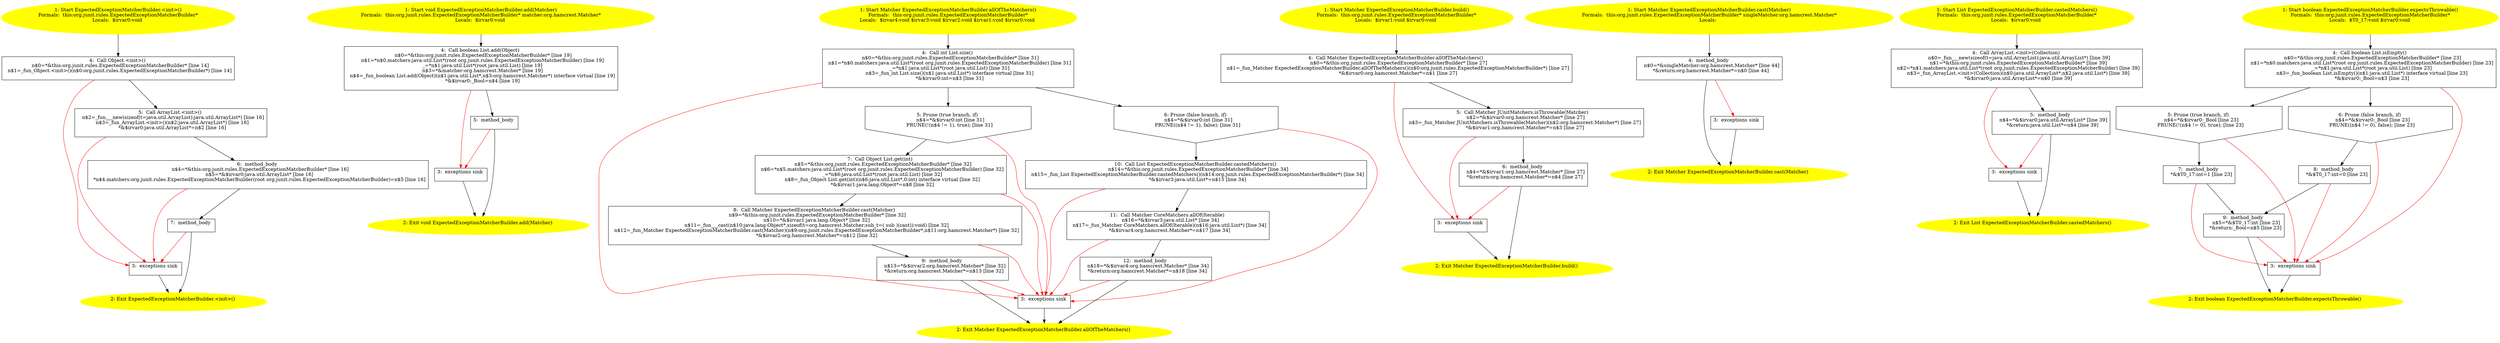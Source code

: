 /* @generated */
digraph cfg {
"org.junit.rules.ExpectedExceptionMatcherBuilder.<init>().5bcdaf49a9f376d0defe3aae1fb5182d_1" [label="1: Start ExpectedExceptionMatcherBuilder.<init>()\nFormals:  this:org.junit.rules.ExpectedExceptionMatcherBuilder*\nLocals:  $irvar0:void \n  " color=yellow style=filled]
	

	 "org.junit.rules.ExpectedExceptionMatcherBuilder.<init>().5bcdaf49a9f376d0defe3aae1fb5182d_1" -> "org.junit.rules.ExpectedExceptionMatcherBuilder.<init>().5bcdaf49a9f376d0defe3aae1fb5182d_4" ;
"org.junit.rules.ExpectedExceptionMatcherBuilder.<init>().5bcdaf49a9f376d0defe3aae1fb5182d_2" [label="2: Exit ExpectedExceptionMatcherBuilder.<init>() \n  " color=yellow style=filled]
	

"org.junit.rules.ExpectedExceptionMatcherBuilder.<init>().5bcdaf49a9f376d0defe3aae1fb5182d_3" [label="3:  exceptions sink \n  " shape="box"]
	

	 "org.junit.rules.ExpectedExceptionMatcherBuilder.<init>().5bcdaf49a9f376d0defe3aae1fb5182d_3" -> "org.junit.rules.ExpectedExceptionMatcherBuilder.<init>().5bcdaf49a9f376d0defe3aae1fb5182d_2" ;
"org.junit.rules.ExpectedExceptionMatcherBuilder.<init>().5bcdaf49a9f376d0defe3aae1fb5182d_4" [label="4:  Call Object.<init>() \n   n$0=*&this:org.junit.rules.ExpectedExceptionMatcherBuilder* [line 14]\n  n$1=_fun_Object.<init>()(n$0:org.junit.rules.ExpectedExceptionMatcherBuilder*) [line 14]\n " shape="box"]
	

	 "org.junit.rules.ExpectedExceptionMatcherBuilder.<init>().5bcdaf49a9f376d0defe3aae1fb5182d_4" -> "org.junit.rules.ExpectedExceptionMatcherBuilder.<init>().5bcdaf49a9f376d0defe3aae1fb5182d_5" ;
	 "org.junit.rules.ExpectedExceptionMatcherBuilder.<init>().5bcdaf49a9f376d0defe3aae1fb5182d_4" -> "org.junit.rules.ExpectedExceptionMatcherBuilder.<init>().5bcdaf49a9f376d0defe3aae1fb5182d_3" [color="red" ];
"org.junit.rules.ExpectedExceptionMatcherBuilder.<init>().5bcdaf49a9f376d0defe3aae1fb5182d_5" [label="5:  Call ArrayList.<init>() \n   n$2=_fun___new(sizeof(t=java.util.ArrayList):java.util.ArrayList*) [line 16]\n  n$3=_fun_ArrayList.<init>()(n$2:java.util.ArrayList*) [line 16]\n  *&$irvar0:java.util.ArrayList*=n$2 [line 16]\n " shape="box"]
	

	 "org.junit.rules.ExpectedExceptionMatcherBuilder.<init>().5bcdaf49a9f376d0defe3aae1fb5182d_5" -> "org.junit.rules.ExpectedExceptionMatcherBuilder.<init>().5bcdaf49a9f376d0defe3aae1fb5182d_6" ;
	 "org.junit.rules.ExpectedExceptionMatcherBuilder.<init>().5bcdaf49a9f376d0defe3aae1fb5182d_5" -> "org.junit.rules.ExpectedExceptionMatcherBuilder.<init>().5bcdaf49a9f376d0defe3aae1fb5182d_3" [color="red" ];
"org.junit.rules.ExpectedExceptionMatcherBuilder.<init>().5bcdaf49a9f376d0defe3aae1fb5182d_6" [label="6:  method_body \n   n$4=*&this:org.junit.rules.ExpectedExceptionMatcherBuilder* [line 16]\n  n$5=*&$irvar0:java.util.ArrayList* [line 16]\n  *n$4.matchers:org.junit.rules.ExpectedExceptionMatcherBuilder(root org.junit.rules.ExpectedExceptionMatcherBuilder)=n$5 [line 16]\n " shape="box"]
	

	 "org.junit.rules.ExpectedExceptionMatcherBuilder.<init>().5bcdaf49a9f376d0defe3aae1fb5182d_6" -> "org.junit.rules.ExpectedExceptionMatcherBuilder.<init>().5bcdaf49a9f376d0defe3aae1fb5182d_7" ;
	 "org.junit.rules.ExpectedExceptionMatcherBuilder.<init>().5bcdaf49a9f376d0defe3aae1fb5182d_6" -> "org.junit.rules.ExpectedExceptionMatcherBuilder.<init>().5bcdaf49a9f376d0defe3aae1fb5182d_3" [color="red" ];
"org.junit.rules.ExpectedExceptionMatcherBuilder.<init>().5bcdaf49a9f376d0defe3aae1fb5182d_7" [label="7:  method_body \n  " shape="box"]
	

	 "org.junit.rules.ExpectedExceptionMatcherBuilder.<init>().5bcdaf49a9f376d0defe3aae1fb5182d_7" -> "org.junit.rules.ExpectedExceptionMatcherBuilder.<init>().5bcdaf49a9f376d0defe3aae1fb5182d_2" ;
	 "org.junit.rules.ExpectedExceptionMatcherBuilder.<init>().5bcdaf49a9f376d0defe3aae1fb5182d_7" -> "org.junit.rules.ExpectedExceptionMatcherBuilder.<init>().5bcdaf49a9f376d0defe3aae1fb5182d_3" [color="red" ];
"org.junit.rules.ExpectedExceptionMatcherBuilder.add(org.hamcrest.Matcher):void.ca2e1124730c7feed0966c6e3654d0c4_1" [label="1: Start void ExpectedExceptionMatcherBuilder.add(Matcher)\nFormals:  this:org.junit.rules.ExpectedExceptionMatcherBuilder* matcher:org.hamcrest.Matcher*\nLocals:  $irvar0:void \n  " color=yellow style=filled]
	

	 "org.junit.rules.ExpectedExceptionMatcherBuilder.add(org.hamcrest.Matcher):void.ca2e1124730c7feed0966c6e3654d0c4_1" -> "org.junit.rules.ExpectedExceptionMatcherBuilder.add(org.hamcrest.Matcher):void.ca2e1124730c7feed0966c6e3654d0c4_4" ;
"org.junit.rules.ExpectedExceptionMatcherBuilder.add(org.hamcrest.Matcher):void.ca2e1124730c7feed0966c6e3654d0c4_2" [label="2: Exit void ExpectedExceptionMatcherBuilder.add(Matcher) \n  " color=yellow style=filled]
	

"org.junit.rules.ExpectedExceptionMatcherBuilder.add(org.hamcrest.Matcher):void.ca2e1124730c7feed0966c6e3654d0c4_3" [label="3:  exceptions sink \n  " shape="box"]
	

	 "org.junit.rules.ExpectedExceptionMatcherBuilder.add(org.hamcrest.Matcher):void.ca2e1124730c7feed0966c6e3654d0c4_3" -> "org.junit.rules.ExpectedExceptionMatcherBuilder.add(org.hamcrest.Matcher):void.ca2e1124730c7feed0966c6e3654d0c4_2" ;
"org.junit.rules.ExpectedExceptionMatcherBuilder.add(org.hamcrest.Matcher):void.ca2e1124730c7feed0966c6e3654d0c4_4" [label="4:  Call boolean List.add(Object) \n   n$0=*&this:org.junit.rules.ExpectedExceptionMatcherBuilder* [line 19]\n  n$1=*n$0.matchers:java.util.List*(root org.junit.rules.ExpectedExceptionMatcherBuilder) [line 19]\n  _=*n$1:java.util.List*(root java.util.List) [line 19]\n  n$3=*&matcher:org.hamcrest.Matcher* [line 19]\n  n$4=_fun_boolean List.add(Object)(n$1:java.util.List*,n$3:org.hamcrest.Matcher*) interface virtual [line 19]\n  *&$irvar0:_Bool=n$4 [line 19]\n " shape="box"]
	

	 "org.junit.rules.ExpectedExceptionMatcherBuilder.add(org.hamcrest.Matcher):void.ca2e1124730c7feed0966c6e3654d0c4_4" -> "org.junit.rules.ExpectedExceptionMatcherBuilder.add(org.hamcrest.Matcher):void.ca2e1124730c7feed0966c6e3654d0c4_5" ;
	 "org.junit.rules.ExpectedExceptionMatcherBuilder.add(org.hamcrest.Matcher):void.ca2e1124730c7feed0966c6e3654d0c4_4" -> "org.junit.rules.ExpectedExceptionMatcherBuilder.add(org.hamcrest.Matcher):void.ca2e1124730c7feed0966c6e3654d0c4_3" [color="red" ];
"org.junit.rules.ExpectedExceptionMatcherBuilder.add(org.hamcrest.Matcher):void.ca2e1124730c7feed0966c6e3654d0c4_5" [label="5:  method_body \n  " shape="box"]
	

	 "org.junit.rules.ExpectedExceptionMatcherBuilder.add(org.hamcrest.Matcher):void.ca2e1124730c7feed0966c6e3654d0c4_5" -> "org.junit.rules.ExpectedExceptionMatcherBuilder.add(org.hamcrest.Matcher):void.ca2e1124730c7feed0966c6e3654d0c4_2" ;
	 "org.junit.rules.ExpectedExceptionMatcherBuilder.add(org.hamcrest.Matcher):void.ca2e1124730c7feed0966c6e3654d0c4_5" -> "org.junit.rules.ExpectedExceptionMatcherBuilder.add(org.hamcrest.Matcher):void.ca2e1124730c7feed0966c6e3654d0c4_3" [color="red" ];
"org.junit.rules.ExpectedExceptionMatcherBuilder.allOfTheMatchers():org.hamcrest.Matcher.b41a5e5a96e4301874272ea58d6df6f5_1" [label="1: Start Matcher ExpectedExceptionMatcherBuilder.allOfTheMatchers()\nFormals:  this:org.junit.rules.ExpectedExceptionMatcherBuilder*\nLocals:  $irvar4:void $irvar3:void $irvar2:void $irvar1:void $irvar0:void \n  " color=yellow style=filled]
	

	 "org.junit.rules.ExpectedExceptionMatcherBuilder.allOfTheMatchers():org.hamcrest.Matcher.b41a5e5a96e4301874272ea58d6df6f5_1" -> "org.junit.rules.ExpectedExceptionMatcherBuilder.allOfTheMatchers():org.hamcrest.Matcher.b41a5e5a96e4301874272ea58d6df6f5_4" ;
"org.junit.rules.ExpectedExceptionMatcherBuilder.allOfTheMatchers():org.hamcrest.Matcher.b41a5e5a96e4301874272ea58d6df6f5_2" [label="2: Exit Matcher ExpectedExceptionMatcherBuilder.allOfTheMatchers() \n  " color=yellow style=filled]
	

"org.junit.rules.ExpectedExceptionMatcherBuilder.allOfTheMatchers():org.hamcrest.Matcher.b41a5e5a96e4301874272ea58d6df6f5_3" [label="3:  exceptions sink \n  " shape="box"]
	

	 "org.junit.rules.ExpectedExceptionMatcherBuilder.allOfTheMatchers():org.hamcrest.Matcher.b41a5e5a96e4301874272ea58d6df6f5_3" -> "org.junit.rules.ExpectedExceptionMatcherBuilder.allOfTheMatchers():org.hamcrest.Matcher.b41a5e5a96e4301874272ea58d6df6f5_2" ;
"org.junit.rules.ExpectedExceptionMatcherBuilder.allOfTheMatchers():org.hamcrest.Matcher.b41a5e5a96e4301874272ea58d6df6f5_4" [label="4:  Call int List.size() \n   n$0=*&this:org.junit.rules.ExpectedExceptionMatcherBuilder* [line 31]\n  n$1=*n$0.matchers:java.util.List*(root org.junit.rules.ExpectedExceptionMatcherBuilder) [line 31]\n  _=*n$1:java.util.List*(root java.util.List) [line 31]\n  n$3=_fun_int List.size()(n$1:java.util.List*) interface virtual [line 31]\n  *&$irvar0:int=n$3 [line 31]\n " shape="box"]
	

	 "org.junit.rules.ExpectedExceptionMatcherBuilder.allOfTheMatchers():org.hamcrest.Matcher.b41a5e5a96e4301874272ea58d6df6f5_4" -> "org.junit.rules.ExpectedExceptionMatcherBuilder.allOfTheMatchers():org.hamcrest.Matcher.b41a5e5a96e4301874272ea58d6df6f5_5" ;
	 "org.junit.rules.ExpectedExceptionMatcherBuilder.allOfTheMatchers():org.hamcrest.Matcher.b41a5e5a96e4301874272ea58d6df6f5_4" -> "org.junit.rules.ExpectedExceptionMatcherBuilder.allOfTheMatchers():org.hamcrest.Matcher.b41a5e5a96e4301874272ea58d6df6f5_6" ;
	 "org.junit.rules.ExpectedExceptionMatcherBuilder.allOfTheMatchers():org.hamcrest.Matcher.b41a5e5a96e4301874272ea58d6df6f5_4" -> "org.junit.rules.ExpectedExceptionMatcherBuilder.allOfTheMatchers():org.hamcrest.Matcher.b41a5e5a96e4301874272ea58d6df6f5_3" [color="red" ];
"org.junit.rules.ExpectedExceptionMatcherBuilder.allOfTheMatchers():org.hamcrest.Matcher.b41a5e5a96e4301874272ea58d6df6f5_5" [label="5: Prune (true branch, if) \n   n$4=*&$irvar0:int [line 31]\n  PRUNE(!(n$4 != 1), true); [line 31]\n " shape="invhouse"]
	

	 "org.junit.rules.ExpectedExceptionMatcherBuilder.allOfTheMatchers():org.hamcrest.Matcher.b41a5e5a96e4301874272ea58d6df6f5_5" -> "org.junit.rules.ExpectedExceptionMatcherBuilder.allOfTheMatchers():org.hamcrest.Matcher.b41a5e5a96e4301874272ea58d6df6f5_7" ;
	 "org.junit.rules.ExpectedExceptionMatcherBuilder.allOfTheMatchers():org.hamcrest.Matcher.b41a5e5a96e4301874272ea58d6df6f5_5" -> "org.junit.rules.ExpectedExceptionMatcherBuilder.allOfTheMatchers():org.hamcrest.Matcher.b41a5e5a96e4301874272ea58d6df6f5_3" [color="red" ];
"org.junit.rules.ExpectedExceptionMatcherBuilder.allOfTheMatchers():org.hamcrest.Matcher.b41a5e5a96e4301874272ea58d6df6f5_6" [label="6: Prune (false branch, if) \n   n$4=*&$irvar0:int [line 31]\n  PRUNE((n$4 != 1), false); [line 31]\n " shape="invhouse"]
	

	 "org.junit.rules.ExpectedExceptionMatcherBuilder.allOfTheMatchers():org.hamcrest.Matcher.b41a5e5a96e4301874272ea58d6df6f5_6" -> "org.junit.rules.ExpectedExceptionMatcherBuilder.allOfTheMatchers():org.hamcrest.Matcher.b41a5e5a96e4301874272ea58d6df6f5_10" ;
	 "org.junit.rules.ExpectedExceptionMatcherBuilder.allOfTheMatchers():org.hamcrest.Matcher.b41a5e5a96e4301874272ea58d6df6f5_6" -> "org.junit.rules.ExpectedExceptionMatcherBuilder.allOfTheMatchers():org.hamcrest.Matcher.b41a5e5a96e4301874272ea58d6df6f5_3" [color="red" ];
"org.junit.rules.ExpectedExceptionMatcherBuilder.allOfTheMatchers():org.hamcrest.Matcher.b41a5e5a96e4301874272ea58d6df6f5_7" [label="7:  Call Object List.get(int) \n   n$5=*&this:org.junit.rules.ExpectedExceptionMatcherBuilder* [line 32]\n  n$6=*n$5.matchers:java.util.List*(root org.junit.rules.ExpectedExceptionMatcherBuilder) [line 32]\n  _=*n$6:java.util.List*(root java.util.List) [line 32]\n  n$8=_fun_Object List.get(int)(n$6:java.util.List*,0:int) interface virtual [line 32]\n  *&$irvar1:java.lang.Object*=n$8 [line 32]\n " shape="box"]
	

	 "org.junit.rules.ExpectedExceptionMatcherBuilder.allOfTheMatchers():org.hamcrest.Matcher.b41a5e5a96e4301874272ea58d6df6f5_7" -> "org.junit.rules.ExpectedExceptionMatcherBuilder.allOfTheMatchers():org.hamcrest.Matcher.b41a5e5a96e4301874272ea58d6df6f5_8" ;
	 "org.junit.rules.ExpectedExceptionMatcherBuilder.allOfTheMatchers():org.hamcrest.Matcher.b41a5e5a96e4301874272ea58d6df6f5_7" -> "org.junit.rules.ExpectedExceptionMatcherBuilder.allOfTheMatchers():org.hamcrest.Matcher.b41a5e5a96e4301874272ea58d6df6f5_3" [color="red" ];
"org.junit.rules.ExpectedExceptionMatcherBuilder.allOfTheMatchers():org.hamcrest.Matcher.b41a5e5a96e4301874272ea58d6df6f5_8" [label="8:  Call Matcher ExpectedExceptionMatcherBuilder.cast(Matcher) \n   n$9=*&this:org.junit.rules.ExpectedExceptionMatcherBuilder* [line 32]\n  n$10=*&$irvar1:java.lang.Object* [line 32]\n  n$11=_fun___cast(n$10:java.lang.Object*,sizeof(t=org.hamcrest.Matcher;sub_t=( sub )(cast)):void) [line 32]\n  n$12=_fun_Matcher ExpectedExceptionMatcherBuilder.cast(Matcher)(n$9:org.junit.rules.ExpectedExceptionMatcherBuilder*,n$11:org.hamcrest.Matcher*) [line 32]\n  *&$irvar2:org.hamcrest.Matcher*=n$12 [line 32]\n " shape="box"]
	

	 "org.junit.rules.ExpectedExceptionMatcherBuilder.allOfTheMatchers():org.hamcrest.Matcher.b41a5e5a96e4301874272ea58d6df6f5_8" -> "org.junit.rules.ExpectedExceptionMatcherBuilder.allOfTheMatchers():org.hamcrest.Matcher.b41a5e5a96e4301874272ea58d6df6f5_9" ;
	 "org.junit.rules.ExpectedExceptionMatcherBuilder.allOfTheMatchers():org.hamcrest.Matcher.b41a5e5a96e4301874272ea58d6df6f5_8" -> "org.junit.rules.ExpectedExceptionMatcherBuilder.allOfTheMatchers():org.hamcrest.Matcher.b41a5e5a96e4301874272ea58d6df6f5_3" [color="red" ];
"org.junit.rules.ExpectedExceptionMatcherBuilder.allOfTheMatchers():org.hamcrest.Matcher.b41a5e5a96e4301874272ea58d6df6f5_9" [label="9:  method_body \n   n$13=*&$irvar2:org.hamcrest.Matcher* [line 32]\n  *&return:org.hamcrest.Matcher*=n$13 [line 32]\n " shape="box"]
	

	 "org.junit.rules.ExpectedExceptionMatcherBuilder.allOfTheMatchers():org.hamcrest.Matcher.b41a5e5a96e4301874272ea58d6df6f5_9" -> "org.junit.rules.ExpectedExceptionMatcherBuilder.allOfTheMatchers():org.hamcrest.Matcher.b41a5e5a96e4301874272ea58d6df6f5_2" ;
	 "org.junit.rules.ExpectedExceptionMatcherBuilder.allOfTheMatchers():org.hamcrest.Matcher.b41a5e5a96e4301874272ea58d6df6f5_9" -> "org.junit.rules.ExpectedExceptionMatcherBuilder.allOfTheMatchers():org.hamcrest.Matcher.b41a5e5a96e4301874272ea58d6df6f5_3" [color="red" ];
"org.junit.rules.ExpectedExceptionMatcherBuilder.allOfTheMatchers():org.hamcrest.Matcher.b41a5e5a96e4301874272ea58d6df6f5_10" [label="10:  Call List ExpectedExceptionMatcherBuilder.castedMatchers() \n   n$14=*&this:org.junit.rules.ExpectedExceptionMatcherBuilder* [line 34]\n  n$15=_fun_List ExpectedExceptionMatcherBuilder.castedMatchers()(n$14:org.junit.rules.ExpectedExceptionMatcherBuilder*) [line 34]\n  *&$irvar3:java.util.List*=n$15 [line 34]\n " shape="box"]
	

	 "org.junit.rules.ExpectedExceptionMatcherBuilder.allOfTheMatchers():org.hamcrest.Matcher.b41a5e5a96e4301874272ea58d6df6f5_10" -> "org.junit.rules.ExpectedExceptionMatcherBuilder.allOfTheMatchers():org.hamcrest.Matcher.b41a5e5a96e4301874272ea58d6df6f5_11" ;
	 "org.junit.rules.ExpectedExceptionMatcherBuilder.allOfTheMatchers():org.hamcrest.Matcher.b41a5e5a96e4301874272ea58d6df6f5_10" -> "org.junit.rules.ExpectedExceptionMatcherBuilder.allOfTheMatchers():org.hamcrest.Matcher.b41a5e5a96e4301874272ea58d6df6f5_3" [color="red" ];
"org.junit.rules.ExpectedExceptionMatcherBuilder.allOfTheMatchers():org.hamcrest.Matcher.b41a5e5a96e4301874272ea58d6df6f5_11" [label="11:  Call Matcher CoreMatchers.allOf(Iterable) \n   n$16=*&$irvar3:java.util.List* [line 34]\n  n$17=_fun_Matcher CoreMatchers.allOf(Iterable)(n$16:java.util.List*) [line 34]\n  *&$irvar4:org.hamcrest.Matcher*=n$17 [line 34]\n " shape="box"]
	

	 "org.junit.rules.ExpectedExceptionMatcherBuilder.allOfTheMatchers():org.hamcrest.Matcher.b41a5e5a96e4301874272ea58d6df6f5_11" -> "org.junit.rules.ExpectedExceptionMatcherBuilder.allOfTheMatchers():org.hamcrest.Matcher.b41a5e5a96e4301874272ea58d6df6f5_12" ;
	 "org.junit.rules.ExpectedExceptionMatcherBuilder.allOfTheMatchers():org.hamcrest.Matcher.b41a5e5a96e4301874272ea58d6df6f5_11" -> "org.junit.rules.ExpectedExceptionMatcherBuilder.allOfTheMatchers():org.hamcrest.Matcher.b41a5e5a96e4301874272ea58d6df6f5_3" [color="red" ];
"org.junit.rules.ExpectedExceptionMatcherBuilder.allOfTheMatchers():org.hamcrest.Matcher.b41a5e5a96e4301874272ea58d6df6f5_12" [label="12:  method_body \n   n$18=*&$irvar4:org.hamcrest.Matcher* [line 34]\n  *&return:org.hamcrest.Matcher*=n$18 [line 34]\n " shape="box"]
	

	 "org.junit.rules.ExpectedExceptionMatcherBuilder.allOfTheMatchers():org.hamcrest.Matcher.b41a5e5a96e4301874272ea58d6df6f5_12" -> "org.junit.rules.ExpectedExceptionMatcherBuilder.allOfTheMatchers():org.hamcrest.Matcher.b41a5e5a96e4301874272ea58d6df6f5_2" ;
	 "org.junit.rules.ExpectedExceptionMatcherBuilder.allOfTheMatchers():org.hamcrest.Matcher.b41a5e5a96e4301874272ea58d6df6f5_12" -> "org.junit.rules.ExpectedExceptionMatcherBuilder.allOfTheMatchers():org.hamcrest.Matcher.b41a5e5a96e4301874272ea58d6df6f5_3" [color="red" ];
"org.junit.rules.ExpectedExceptionMatcherBuilder.build():org.hamcrest.Matcher.4856a27478e290a40bbd2f4071808e78_1" [label="1: Start Matcher ExpectedExceptionMatcherBuilder.build()\nFormals:  this:org.junit.rules.ExpectedExceptionMatcherBuilder*\nLocals:  $irvar1:void $irvar0:void \n  " color=yellow style=filled]
	

	 "org.junit.rules.ExpectedExceptionMatcherBuilder.build():org.hamcrest.Matcher.4856a27478e290a40bbd2f4071808e78_1" -> "org.junit.rules.ExpectedExceptionMatcherBuilder.build():org.hamcrest.Matcher.4856a27478e290a40bbd2f4071808e78_4" ;
"org.junit.rules.ExpectedExceptionMatcherBuilder.build():org.hamcrest.Matcher.4856a27478e290a40bbd2f4071808e78_2" [label="2: Exit Matcher ExpectedExceptionMatcherBuilder.build() \n  " color=yellow style=filled]
	

"org.junit.rules.ExpectedExceptionMatcherBuilder.build():org.hamcrest.Matcher.4856a27478e290a40bbd2f4071808e78_3" [label="3:  exceptions sink \n  " shape="box"]
	

	 "org.junit.rules.ExpectedExceptionMatcherBuilder.build():org.hamcrest.Matcher.4856a27478e290a40bbd2f4071808e78_3" -> "org.junit.rules.ExpectedExceptionMatcherBuilder.build():org.hamcrest.Matcher.4856a27478e290a40bbd2f4071808e78_2" ;
"org.junit.rules.ExpectedExceptionMatcherBuilder.build():org.hamcrest.Matcher.4856a27478e290a40bbd2f4071808e78_4" [label="4:  Call Matcher ExpectedExceptionMatcherBuilder.allOfTheMatchers() \n   n$0=*&this:org.junit.rules.ExpectedExceptionMatcherBuilder* [line 27]\n  n$1=_fun_Matcher ExpectedExceptionMatcherBuilder.allOfTheMatchers()(n$0:org.junit.rules.ExpectedExceptionMatcherBuilder*) [line 27]\n  *&$irvar0:org.hamcrest.Matcher*=n$1 [line 27]\n " shape="box"]
	

	 "org.junit.rules.ExpectedExceptionMatcherBuilder.build():org.hamcrest.Matcher.4856a27478e290a40bbd2f4071808e78_4" -> "org.junit.rules.ExpectedExceptionMatcherBuilder.build():org.hamcrest.Matcher.4856a27478e290a40bbd2f4071808e78_5" ;
	 "org.junit.rules.ExpectedExceptionMatcherBuilder.build():org.hamcrest.Matcher.4856a27478e290a40bbd2f4071808e78_4" -> "org.junit.rules.ExpectedExceptionMatcherBuilder.build():org.hamcrest.Matcher.4856a27478e290a40bbd2f4071808e78_3" [color="red" ];
"org.junit.rules.ExpectedExceptionMatcherBuilder.build():org.hamcrest.Matcher.4856a27478e290a40bbd2f4071808e78_5" [label="5:  Call Matcher JUnitMatchers.isThrowable(Matcher) \n   n$2=*&$irvar0:org.hamcrest.Matcher* [line 27]\n  n$3=_fun_Matcher JUnitMatchers.isThrowable(Matcher)(n$2:org.hamcrest.Matcher*) [line 27]\n  *&$irvar1:org.hamcrest.Matcher*=n$3 [line 27]\n " shape="box"]
	

	 "org.junit.rules.ExpectedExceptionMatcherBuilder.build():org.hamcrest.Matcher.4856a27478e290a40bbd2f4071808e78_5" -> "org.junit.rules.ExpectedExceptionMatcherBuilder.build():org.hamcrest.Matcher.4856a27478e290a40bbd2f4071808e78_6" ;
	 "org.junit.rules.ExpectedExceptionMatcherBuilder.build():org.hamcrest.Matcher.4856a27478e290a40bbd2f4071808e78_5" -> "org.junit.rules.ExpectedExceptionMatcherBuilder.build():org.hamcrest.Matcher.4856a27478e290a40bbd2f4071808e78_3" [color="red" ];
"org.junit.rules.ExpectedExceptionMatcherBuilder.build():org.hamcrest.Matcher.4856a27478e290a40bbd2f4071808e78_6" [label="6:  method_body \n   n$4=*&$irvar1:org.hamcrest.Matcher* [line 27]\n  *&return:org.hamcrest.Matcher*=n$4 [line 27]\n " shape="box"]
	

	 "org.junit.rules.ExpectedExceptionMatcherBuilder.build():org.hamcrest.Matcher.4856a27478e290a40bbd2f4071808e78_6" -> "org.junit.rules.ExpectedExceptionMatcherBuilder.build():org.hamcrest.Matcher.4856a27478e290a40bbd2f4071808e78_2" ;
	 "org.junit.rules.ExpectedExceptionMatcherBuilder.build():org.hamcrest.Matcher.4856a27478e290a40bbd2f4071808e78_6" -> "org.junit.rules.ExpectedExceptionMatcherBuilder.build():org.hamcrest.Matcher.4856a27478e290a40bbd2f4071808e78_3" [color="red" ];
"org.junit.rules.ExpectedExceptionMatcherBuilder.cast(org.hamcrest.Matcher):org.hamcrest.Matcher.4d061cc017c9b10e09fb95233b9bc88d_1" [label="1: Start Matcher ExpectedExceptionMatcherBuilder.cast(Matcher)\nFormals:  this:org.junit.rules.ExpectedExceptionMatcherBuilder* singleMatcher:org.hamcrest.Matcher*\nLocals:  \n  " color=yellow style=filled]
	

	 "org.junit.rules.ExpectedExceptionMatcherBuilder.cast(org.hamcrest.Matcher):org.hamcrest.Matcher.4d061cc017c9b10e09fb95233b9bc88d_1" -> "org.junit.rules.ExpectedExceptionMatcherBuilder.cast(org.hamcrest.Matcher):org.hamcrest.Matcher.4d061cc017c9b10e09fb95233b9bc88d_4" ;
"org.junit.rules.ExpectedExceptionMatcherBuilder.cast(org.hamcrest.Matcher):org.hamcrest.Matcher.4d061cc017c9b10e09fb95233b9bc88d_2" [label="2: Exit Matcher ExpectedExceptionMatcherBuilder.cast(Matcher) \n  " color=yellow style=filled]
	

"org.junit.rules.ExpectedExceptionMatcherBuilder.cast(org.hamcrest.Matcher):org.hamcrest.Matcher.4d061cc017c9b10e09fb95233b9bc88d_3" [label="3:  exceptions sink \n  " shape="box"]
	

	 "org.junit.rules.ExpectedExceptionMatcherBuilder.cast(org.hamcrest.Matcher):org.hamcrest.Matcher.4d061cc017c9b10e09fb95233b9bc88d_3" -> "org.junit.rules.ExpectedExceptionMatcherBuilder.cast(org.hamcrest.Matcher):org.hamcrest.Matcher.4d061cc017c9b10e09fb95233b9bc88d_2" ;
"org.junit.rules.ExpectedExceptionMatcherBuilder.cast(org.hamcrest.Matcher):org.hamcrest.Matcher.4d061cc017c9b10e09fb95233b9bc88d_4" [label="4:  method_body \n   n$0=*&singleMatcher:org.hamcrest.Matcher* [line 44]\n  *&return:org.hamcrest.Matcher*=n$0 [line 44]\n " shape="box"]
	

	 "org.junit.rules.ExpectedExceptionMatcherBuilder.cast(org.hamcrest.Matcher):org.hamcrest.Matcher.4d061cc017c9b10e09fb95233b9bc88d_4" -> "org.junit.rules.ExpectedExceptionMatcherBuilder.cast(org.hamcrest.Matcher):org.hamcrest.Matcher.4d061cc017c9b10e09fb95233b9bc88d_2" ;
	 "org.junit.rules.ExpectedExceptionMatcherBuilder.cast(org.hamcrest.Matcher):org.hamcrest.Matcher.4d061cc017c9b10e09fb95233b9bc88d_4" -> "org.junit.rules.ExpectedExceptionMatcherBuilder.cast(org.hamcrest.Matcher):org.hamcrest.Matcher.4d061cc017c9b10e09fb95233b9bc88d_3" [color="red" ];
"org.junit.rules.ExpectedExceptionMatcherBuilder.castedMatchers():java.util.List.e7ec3bfed94c7eef1d3d7d0ca09c7e54_1" [label="1: Start List ExpectedExceptionMatcherBuilder.castedMatchers()\nFormals:  this:org.junit.rules.ExpectedExceptionMatcherBuilder*\nLocals:  $irvar0:void \n  " color=yellow style=filled]
	

	 "org.junit.rules.ExpectedExceptionMatcherBuilder.castedMatchers():java.util.List.e7ec3bfed94c7eef1d3d7d0ca09c7e54_1" -> "org.junit.rules.ExpectedExceptionMatcherBuilder.castedMatchers():java.util.List.e7ec3bfed94c7eef1d3d7d0ca09c7e54_4" ;
"org.junit.rules.ExpectedExceptionMatcherBuilder.castedMatchers():java.util.List.e7ec3bfed94c7eef1d3d7d0ca09c7e54_2" [label="2: Exit List ExpectedExceptionMatcherBuilder.castedMatchers() \n  " color=yellow style=filled]
	

"org.junit.rules.ExpectedExceptionMatcherBuilder.castedMatchers():java.util.List.e7ec3bfed94c7eef1d3d7d0ca09c7e54_3" [label="3:  exceptions sink \n  " shape="box"]
	

	 "org.junit.rules.ExpectedExceptionMatcherBuilder.castedMatchers():java.util.List.e7ec3bfed94c7eef1d3d7d0ca09c7e54_3" -> "org.junit.rules.ExpectedExceptionMatcherBuilder.castedMatchers():java.util.List.e7ec3bfed94c7eef1d3d7d0ca09c7e54_2" ;
"org.junit.rules.ExpectedExceptionMatcherBuilder.castedMatchers():java.util.List.e7ec3bfed94c7eef1d3d7d0ca09c7e54_4" [label="4:  Call ArrayList.<init>(Collection) \n   n$0=_fun___new(sizeof(t=java.util.ArrayList):java.util.ArrayList*) [line 39]\n  n$1=*&this:org.junit.rules.ExpectedExceptionMatcherBuilder* [line 39]\n  n$2=*n$1.matchers:java.util.List*(root org.junit.rules.ExpectedExceptionMatcherBuilder) [line 39]\n  n$3=_fun_ArrayList.<init>(Collection)(n$0:java.util.ArrayList*,n$2:java.util.List*) [line 39]\n  *&$irvar0:java.util.ArrayList*=n$0 [line 39]\n " shape="box"]
	

	 "org.junit.rules.ExpectedExceptionMatcherBuilder.castedMatchers():java.util.List.e7ec3bfed94c7eef1d3d7d0ca09c7e54_4" -> "org.junit.rules.ExpectedExceptionMatcherBuilder.castedMatchers():java.util.List.e7ec3bfed94c7eef1d3d7d0ca09c7e54_5" ;
	 "org.junit.rules.ExpectedExceptionMatcherBuilder.castedMatchers():java.util.List.e7ec3bfed94c7eef1d3d7d0ca09c7e54_4" -> "org.junit.rules.ExpectedExceptionMatcherBuilder.castedMatchers():java.util.List.e7ec3bfed94c7eef1d3d7d0ca09c7e54_3" [color="red" ];
"org.junit.rules.ExpectedExceptionMatcherBuilder.castedMatchers():java.util.List.e7ec3bfed94c7eef1d3d7d0ca09c7e54_5" [label="5:  method_body \n   n$4=*&$irvar0:java.util.ArrayList* [line 39]\n  *&return:java.util.List*=n$4 [line 39]\n " shape="box"]
	

	 "org.junit.rules.ExpectedExceptionMatcherBuilder.castedMatchers():java.util.List.e7ec3bfed94c7eef1d3d7d0ca09c7e54_5" -> "org.junit.rules.ExpectedExceptionMatcherBuilder.castedMatchers():java.util.List.e7ec3bfed94c7eef1d3d7d0ca09c7e54_2" ;
	 "org.junit.rules.ExpectedExceptionMatcherBuilder.castedMatchers():java.util.List.e7ec3bfed94c7eef1d3d7d0ca09c7e54_5" -> "org.junit.rules.ExpectedExceptionMatcherBuilder.castedMatchers():java.util.List.e7ec3bfed94c7eef1d3d7d0ca09c7e54_3" [color="red" ];
"org.junit.rules.ExpectedExceptionMatcherBuilder.expectsThrowable():boolean.5af4492b87ec041986c5488d71ade85d_1" [label="1: Start boolean ExpectedExceptionMatcherBuilder.expectsThrowable()\nFormals:  this:org.junit.rules.ExpectedExceptionMatcherBuilder*\nLocals:  $T0_17:void $irvar0:void \n  " color=yellow style=filled]
	

	 "org.junit.rules.ExpectedExceptionMatcherBuilder.expectsThrowable():boolean.5af4492b87ec041986c5488d71ade85d_1" -> "org.junit.rules.ExpectedExceptionMatcherBuilder.expectsThrowable():boolean.5af4492b87ec041986c5488d71ade85d_4" ;
"org.junit.rules.ExpectedExceptionMatcherBuilder.expectsThrowable():boolean.5af4492b87ec041986c5488d71ade85d_2" [label="2: Exit boolean ExpectedExceptionMatcherBuilder.expectsThrowable() \n  " color=yellow style=filled]
	

"org.junit.rules.ExpectedExceptionMatcherBuilder.expectsThrowable():boolean.5af4492b87ec041986c5488d71ade85d_3" [label="3:  exceptions sink \n  " shape="box"]
	

	 "org.junit.rules.ExpectedExceptionMatcherBuilder.expectsThrowable():boolean.5af4492b87ec041986c5488d71ade85d_3" -> "org.junit.rules.ExpectedExceptionMatcherBuilder.expectsThrowable():boolean.5af4492b87ec041986c5488d71ade85d_2" ;
"org.junit.rules.ExpectedExceptionMatcherBuilder.expectsThrowable():boolean.5af4492b87ec041986c5488d71ade85d_4" [label="4:  Call boolean List.isEmpty() \n   n$0=*&this:org.junit.rules.ExpectedExceptionMatcherBuilder* [line 23]\n  n$1=*n$0.matchers:java.util.List*(root org.junit.rules.ExpectedExceptionMatcherBuilder) [line 23]\n  _=*n$1:java.util.List*(root java.util.List) [line 23]\n  n$3=_fun_boolean List.isEmpty()(n$1:java.util.List*) interface virtual [line 23]\n  *&$irvar0:_Bool=n$3 [line 23]\n " shape="box"]
	

	 "org.junit.rules.ExpectedExceptionMatcherBuilder.expectsThrowable():boolean.5af4492b87ec041986c5488d71ade85d_4" -> "org.junit.rules.ExpectedExceptionMatcherBuilder.expectsThrowable():boolean.5af4492b87ec041986c5488d71ade85d_5" ;
	 "org.junit.rules.ExpectedExceptionMatcherBuilder.expectsThrowable():boolean.5af4492b87ec041986c5488d71ade85d_4" -> "org.junit.rules.ExpectedExceptionMatcherBuilder.expectsThrowable():boolean.5af4492b87ec041986c5488d71ade85d_6" ;
	 "org.junit.rules.ExpectedExceptionMatcherBuilder.expectsThrowable():boolean.5af4492b87ec041986c5488d71ade85d_4" -> "org.junit.rules.ExpectedExceptionMatcherBuilder.expectsThrowable():boolean.5af4492b87ec041986c5488d71ade85d_3" [color="red" ];
"org.junit.rules.ExpectedExceptionMatcherBuilder.expectsThrowable():boolean.5af4492b87ec041986c5488d71ade85d_5" [label="5: Prune (true branch, if) \n   n$4=*&$irvar0:_Bool [line 23]\n  PRUNE(!(n$4 != 0), true); [line 23]\n " shape="invhouse"]
	

	 "org.junit.rules.ExpectedExceptionMatcherBuilder.expectsThrowable():boolean.5af4492b87ec041986c5488d71ade85d_5" -> "org.junit.rules.ExpectedExceptionMatcherBuilder.expectsThrowable():boolean.5af4492b87ec041986c5488d71ade85d_7" ;
	 "org.junit.rules.ExpectedExceptionMatcherBuilder.expectsThrowable():boolean.5af4492b87ec041986c5488d71ade85d_5" -> "org.junit.rules.ExpectedExceptionMatcherBuilder.expectsThrowable():boolean.5af4492b87ec041986c5488d71ade85d_3" [color="red" ];
"org.junit.rules.ExpectedExceptionMatcherBuilder.expectsThrowable():boolean.5af4492b87ec041986c5488d71ade85d_6" [label="6: Prune (false branch, if) \n   n$4=*&$irvar0:_Bool [line 23]\n  PRUNE((n$4 != 0), false); [line 23]\n " shape="invhouse"]
	

	 "org.junit.rules.ExpectedExceptionMatcherBuilder.expectsThrowable():boolean.5af4492b87ec041986c5488d71ade85d_6" -> "org.junit.rules.ExpectedExceptionMatcherBuilder.expectsThrowable():boolean.5af4492b87ec041986c5488d71ade85d_8" ;
	 "org.junit.rules.ExpectedExceptionMatcherBuilder.expectsThrowable():boolean.5af4492b87ec041986c5488d71ade85d_6" -> "org.junit.rules.ExpectedExceptionMatcherBuilder.expectsThrowable():boolean.5af4492b87ec041986c5488d71ade85d_3" [color="red" ];
"org.junit.rules.ExpectedExceptionMatcherBuilder.expectsThrowable():boolean.5af4492b87ec041986c5488d71ade85d_7" [label="7:  method_body \n   *&$T0_17:int=1 [line 23]\n " shape="box"]
	

	 "org.junit.rules.ExpectedExceptionMatcherBuilder.expectsThrowable():boolean.5af4492b87ec041986c5488d71ade85d_7" -> "org.junit.rules.ExpectedExceptionMatcherBuilder.expectsThrowable():boolean.5af4492b87ec041986c5488d71ade85d_9" ;
	 "org.junit.rules.ExpectedExceptionMatcherBuilder.expectsThrowable():boolean.5af4492b87ec041986c5488d71ade85d_7" -> "org.junit.rules.ExpectedExceptionMatcherBuilder.expectsThrowable():boolean.5af4492b87ec041986c5488d71ade85d_3" [color="red" ];
"org.junit.rules.ExpectedExceptionMatcherBuilder.expectsThrowable():boolean.5af4492b87ec041986c5488d71ade85d_8" [label="8:  method_body \n   *&$T0_17:int=0 [line 23]\n " shape="box"]
	

	 "org.junit.rules.ExpectedExceptionMatcherBuilder.expectsThrowable():boolean.5af4492b87ec041986c5488d71ade85d_8" -> "org.junit.rules.ExpectedExceptionMatcherBuilder.expectsThrowable():boolean.5af4492b87ec041986c5488d71ade85d_9" ;
	 "org.junit.rules.ExpectedExceptionMatcherBuilder.expectsThrowable():boolean.5af4492b87ec041986c5488d71ade85d_8" -> "org.junit.rules.ExpectedExceptionMatcherBuilder.expectsThrowable():boolean.5af4492b87ec041986c5488d71ade85d_3" [color="red" ];
"org.junit.rules.ExpectedExceptionMatcherBuilder.expectsThrowable():boolean.5af4492b87ec041986c5488d71ade85d_9" [label="9:  method_body \n   n$5=*&$T0_17:int [line 23]\n  *&return:_Bool=n$5 [line 23]\n " shape="box"]
	

	 "org.junit.rules.ExpectedExceptionMatcherBuilder.expectsThrowable():boolean.5af4492b87ec041986c5488d71ade85d_9" -> "org.junit.rules.ExpectedExceptionMatcherBuilder.expectsThrowable():boolean.5af4492b87ec041986c5488d71ade85d_2" ;
	 "org.junit.rules.ExpectedExceptionMatcherBuilder.expectsThrowable():boolean.5af4492b87ec041986c5488d71ade85d_9" -> "org.junit.rules.ExpectedExceptionMatcherBuilder.expectsThrowable():boolean.5af4492b87ec041986c5488d71ade85d_3" [color="red" ];
}
